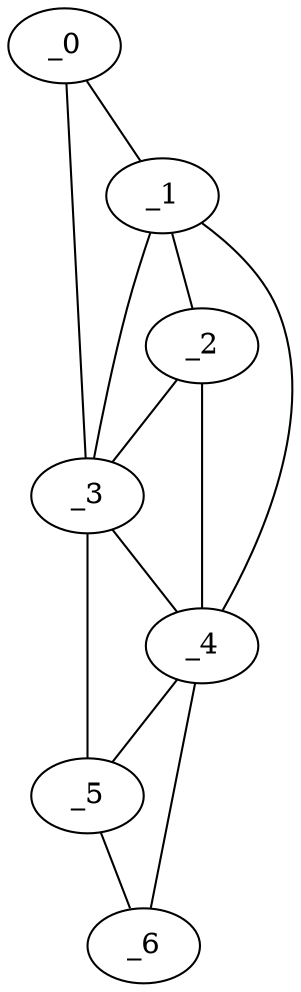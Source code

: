 graph "obj70__330.gxl" {
	_0	 [x=2,
		y=41];
	_1	 [x=11,
		y=49];
	_0 -- _1	 [valence=1];
	_3	 [x=74,
		y=29];
	_0 -- _3	 [valence=1];
	_2	 [x=69,
		y=43];
	_1 -- _2	 [valence=2];
	_1 -- _3	 [valence=2];
	_4	 [x=120,
		y=49];
	_1 -- _4	 [valence=1];
	_2 -- _3	 [valence=1];
	_2 -- _4	 [valence=2];
	_3 -- _4	 [valence=2];
	_5	 [x=127,
		y=21];
	_3 -- _5	 [valence=1];
	_4 -- _5	 [valence=2];
	_6	 [x=127,
		y=41];
	_4 -- _6	 [valence=1];
	_5 -- _6	 [valence=1];
}
